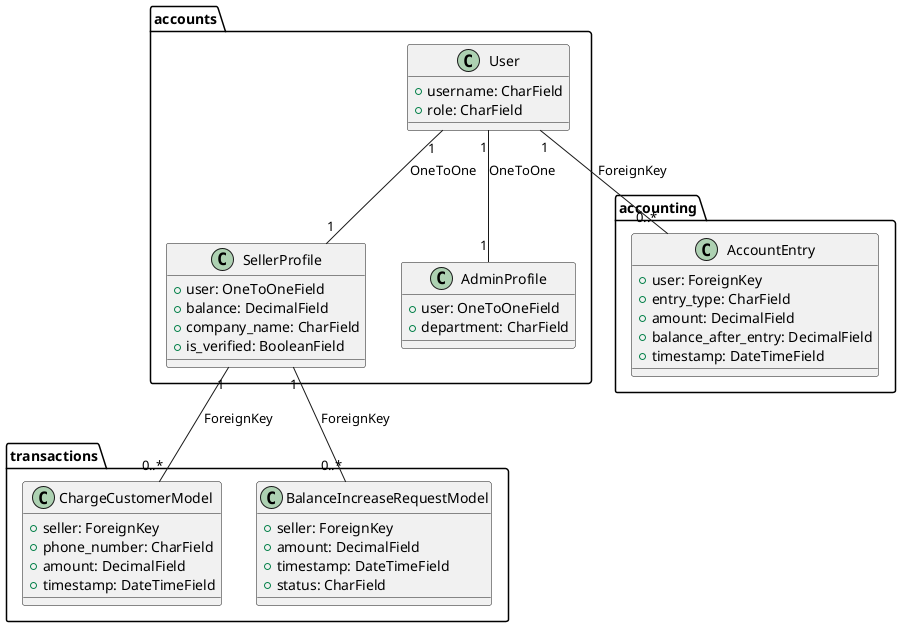 @startuml

' Define packages for each Django app
package "accounts" {
    class User {
        +username: CharField
        +role: CharField
    }
    class SellerProfile {
        +user: OneToOneField
        +balance: DecimalField
        +company_name: CharField
        +is_verified: BooleanField
    }
    class AdminProfile {
        +user: OneToOneField
        +department: CharField
    }
}

package "transactions" {
    class ChargeCustomerModel {
        +seller: ForeignKey
        +phone_number: CharField
        +amount: DecimalField
        +timestamp: DateTimeField
    }
    class BalanceIncreaseRequestModel {
        +seller: ForeignKey
        +amount: DecimalField
        +timestamp: DateTimeField
        +status: CharField
    }
}

package "accounting" {
    class AccountEntry {
        +user: ForeignKey
        +entry_type: CharField
        +amount: DecimalField
        +balance_after_entry: DecimalField
        +timestamp: DateTimeField
    }
}

' Relationships between models
User "1" -- "1" SellerProfile : OneToOne
User "1" -- "1" AdminProfile : OneToOne
SellerProfile "1" -- "0..*" ChargeCustomerModel : ForeignKey
SellerProfile "1" -- "0..*" BalanceIncreaseRequestModel : ForeignKey
User "1" -- "0..*" AccountEntry : ForeignKey

@enduml
